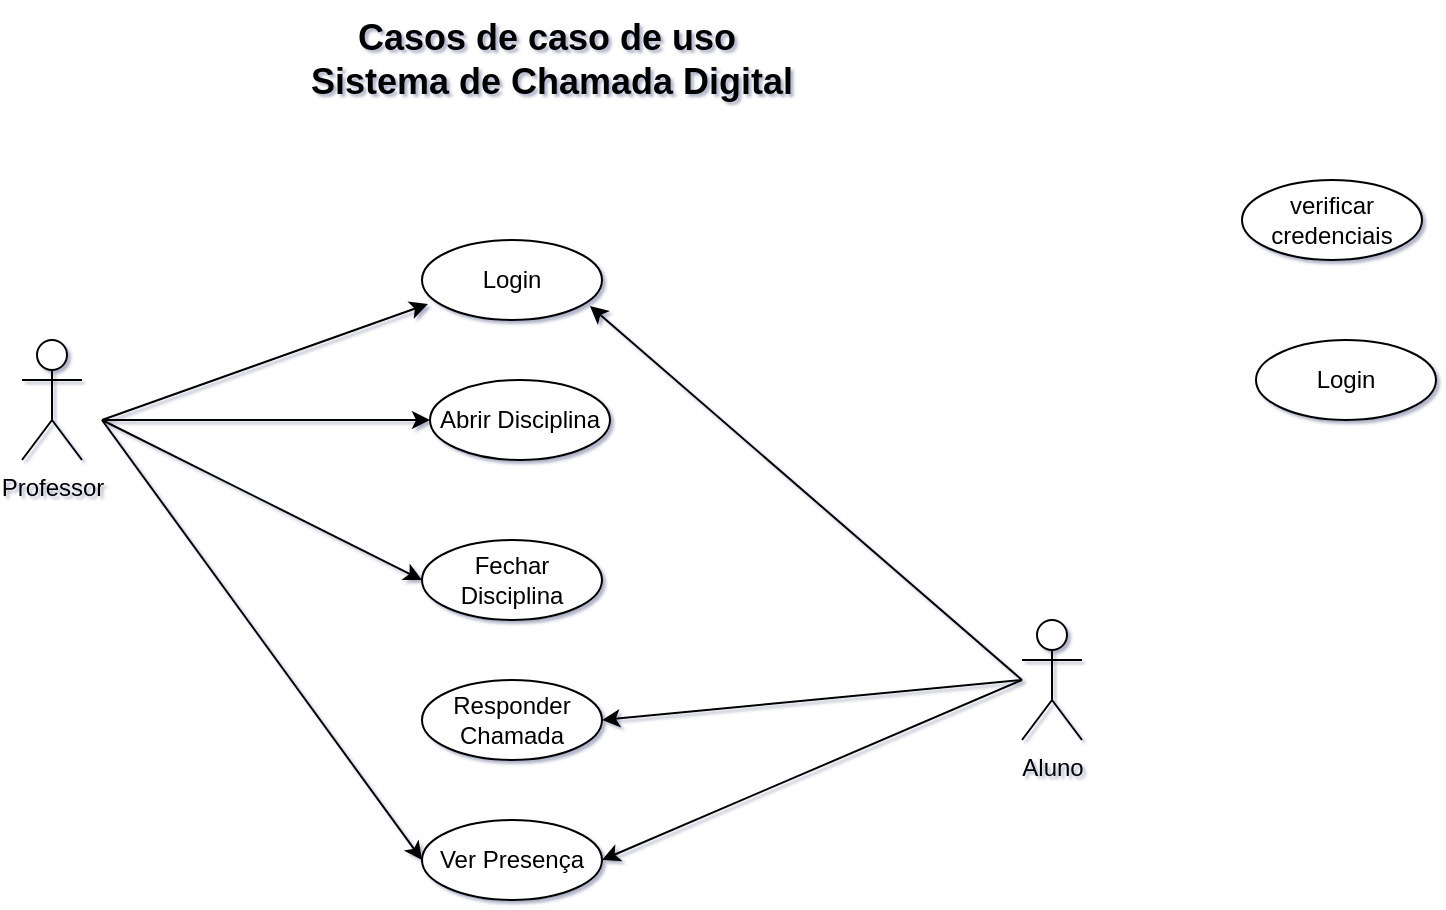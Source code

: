 <mxfile version="24.7.6">
  <diagram name="Página-1" id="XDH4dJ3otHWdcbqTBR5J">
    <mxGraphModel dx="874" dy="1637" grid="1" gridSize="10" guides="1" tooltips="1" connect="1" arrows="1" fold="1" page="1" pageScale="1" pageWidth="827" pageHeight="1169" background="none" math="0" shadow="1">
      <root>
        <mxCell id="0" />
        <mxCell id="1" parent="0" />
        <mxCell id="7ThZCeeNwGK1asPZ2rKJ-1" value="Professor" style="shape=umlActor;verticalLabelPosition=bottom;verticalAlign=top;html=1;outlineConnect=0;" vertex="1" parent="1">
          <mxGeometry x="120" y="80" width="30" height="60" as="geometry" />
        </mxCell>
        <mxCell id="7ThZCeeNwGK1asPZ2rKJ-2" value="Aluno" style="shape=umlActor;verticalLabelPosition=bottom;verticalAlign=top;html=1;outlineConnect=0;" vertex="1" parent="1">
          <mxGeometry x="620" y="220" width="30" height="60" as="geometry" />
        </mxCell>
        <mxCell id="7ThZCeeNwGK1asPZ2rKJ-6" value="Login" style="ellipse;whiteSpace=wrap;html=1;" vertex="1" parent="1">
          <mxGeometry x="320" y="30" width="90" height="40" as="geometry" />
        </mxCell>
        <mxCell id="7ThZCeeNwGK1asPZ2rKJ-11" value="Abrir Disciplina" style="ellipse;whiteSpace=wrap;html=1;" vertex="1" parent="1">
          <mxGeometry x="324" y="100" width="90" height="40" as="geometry" />
        </mxCell>
        <mxCell id="7ThZCeeNwGK1asPZ2rKJ-12" value="Fechar Disciplina" style="ellipse;whiteSpace=wrap;html=1;" vertex="1" parent="1">
          <mxGeometry x="320" y="180" width="90" height="40" as="geometry" />
        </mxCell>
        <mxCell id="7ThZCeeNwGK1asPZ2rKJ-13" value="Responder Chamada" style="ellipse;whiteSpace=wrap;html=1;" vertex="1" parent="1">
          <mxGeometry x="320" y="250" width="90" height="40" as="geometry" />
        </mxCell>
        <mxCell id="7ThZCeeNwGK1asPZ2rKJ-14" value="Ver Presença" style="ellipse;whiteSpace=wrap;html=1;" vertex="1" parent="1">
          <mxGeometry x="320" y="320" width="90" height="40" as="geometry" />
        </mxCell>
        <mxCell id="7ThZCeeNwGK1asPZ2rKJ-23" value="" style="endArrow=classic;html=1;rounded=0;entryX=0.033;entryY=0.8;entryDx=0;entryDy=0;entryPerimeter=0;" edge="1" parent="1" target="7ThZCeeNwGK1asPZ2rKJ-6">
          <mxGeometry width="50" height="50" relative="1" as="geometry">
            <mxPoint x="160" y="120" as="sourcePoint" />
            <mxPoint x="290" y="70" as="targetPoint" />
          </mxGeometry>
        </mxCell>
        <mxCell id="7ThZCeeNwGK1asPZ2rKJ-25" value="" style="endArrow=classic;html=1;rounded=0;entryX=0;entryY=0.5;entryDx=0;entryDy=0;" edge="1" parent="1" target="7ThZCeeNwGK1asPZ2rKJ-11">
          <mxGeometry width="50" height="50" relative="1" as="geometry">
            <mxPoint x="160" y="120" as="sourcePoint" />
            <mxPoint x="280" y="130" as="targetPoint" />
          </mxGeometry>
        </mxCell>
        <mxCell id="7ThZCeeNwGK1asPZ2rKJ-26" value="" style="endArrow=classic;html=1;rounded=0;entryX=0;entryY=0.5;entryDx=0;entryDy=0;" edge="1" parent="1" target="7ThZCeeNwGK1asPZ2rKJ-12">
          <mxGeometry width="50" height="50" relative="1" as="geometry">
            <mxPoint x="160" y="120" as="sourcePoint" />
            <mxPoint x="310" y="200" as="targetPoint" />
          </mxGeometry>
        </mxCell>
        <mxCell id="7ThZCeeNwGK1asPZ2rKJ-27" value="" style="endArrow=classic;html=1;rounded=0;entryX=0;entryY=0.5;entryDx=0;entryDy=0;" edge="1" parent="1" target="7ThZCeeNwGK1asPZ2rKJ-14">
          <mxGeometry width="50" height="50" relative="1" as="geometry">
            <mxPoint x="160" y="120" as="sourcePoint" />
            <mxPoint x="210" y="120" as="targetPoint" />
          </mxGeometry>
        </mxCell>
        <mxCell id="7ThZCeeNwGK1asPZ2rKJ-30" value="" style="endArrow=classic;html=1;rounded=0;entryX=1;entryY=0.5;entryDx=0;entryDy=0;" edge="1" parent="1" target="7ThZCeeNwGK1asPZ2rKJ-13">
          <mxGeometry width="50" height="50" relative="1" as="geometry">
            <mxPoint x="620" y="250" as="sourcePoint" />
            <mxPoint x="560" y="160" as="targetPoint" />
            <Array as="points" />
          </mxGeometry>
        </mxCell>
        <mxCell id="7ThZCeeNwGK1asPZ2rKJ-31" value="" style="endArrow=classic;html=1;rounded=0;entryX=1;entryY=0.5;entryDx=0;entryDy=0;" edge="1" parent="1" target="7ThZCeeNwGK1asPZ2rKJ-14">
          <mxGeometry width="50" height="50" relative="1" as="geometry">
            <mxPoint x="620" y="250" as="sourcePoint" />
            <mxPoint x="640" y="240" as="targetPoint" />
          </mxGeometry>
        </mxCell>
        <mxCell id="7ThZCeeNwGK1asPZ2rKJ-32" value="&lt;b&gt;&lt;font style=&quot;font-size: 18px;&quot;&gt;Casos de caso de uso&amp;nbsp; Sistema de Chamada Digital&lt;/font&gt;&lt;/b&gt;" style="text;html=1;align=center;verticalAlign=middle;whiteSpace=wrap;rounded=0;" vertex="1" parent="1">
          <mxGeometry x="250" y="-90" width="270" height="60" as="geometry" />
        </mxCell>
        <mxCell id="7ThZCeeNwGK1asPZ2rKJ-34" value="verificar credenciais" style="ellipse;whiteSpace=wrap;html=1;" vertex="1" parent="1">
          <mxGeometry x="730" width="90" height="40" as="geometry" />
        </mxCell>
        <mxCell id="7ThZCeeNwGK1asPZ2rKJ-35" value="Login" style="ellipse;whiteSpace=wrap;html=1;" vertex="1" parent="1">
          <mxGeometry x="737" y="80" width="90" height="40" as="geometry" />
        </mxCell>
        <mxCell id="7ThZCeeNwGK1asPZ2rKJ-37" value="" style="endArrow=classic;html=1;rounded=0;entryX=0.933;entryY=0.825;entryDx=0;entryDy=0;entryPerimeter=0;" edge="1" parent="1" target="7ThZCeeNwGK1asPZ2rKJ-6">
          <mxGeometry width="50" height="50" relative="1" as="geometry">
            <mxPoint x="620" y="250" as="sourcePoint" />
            <mxPoint x="640" y="175" as="targetPoint" />
          </mxGeometry>
        </mxCell>
      </root>
    </mxGraphModel>
  </diagram>
</mxfile>
